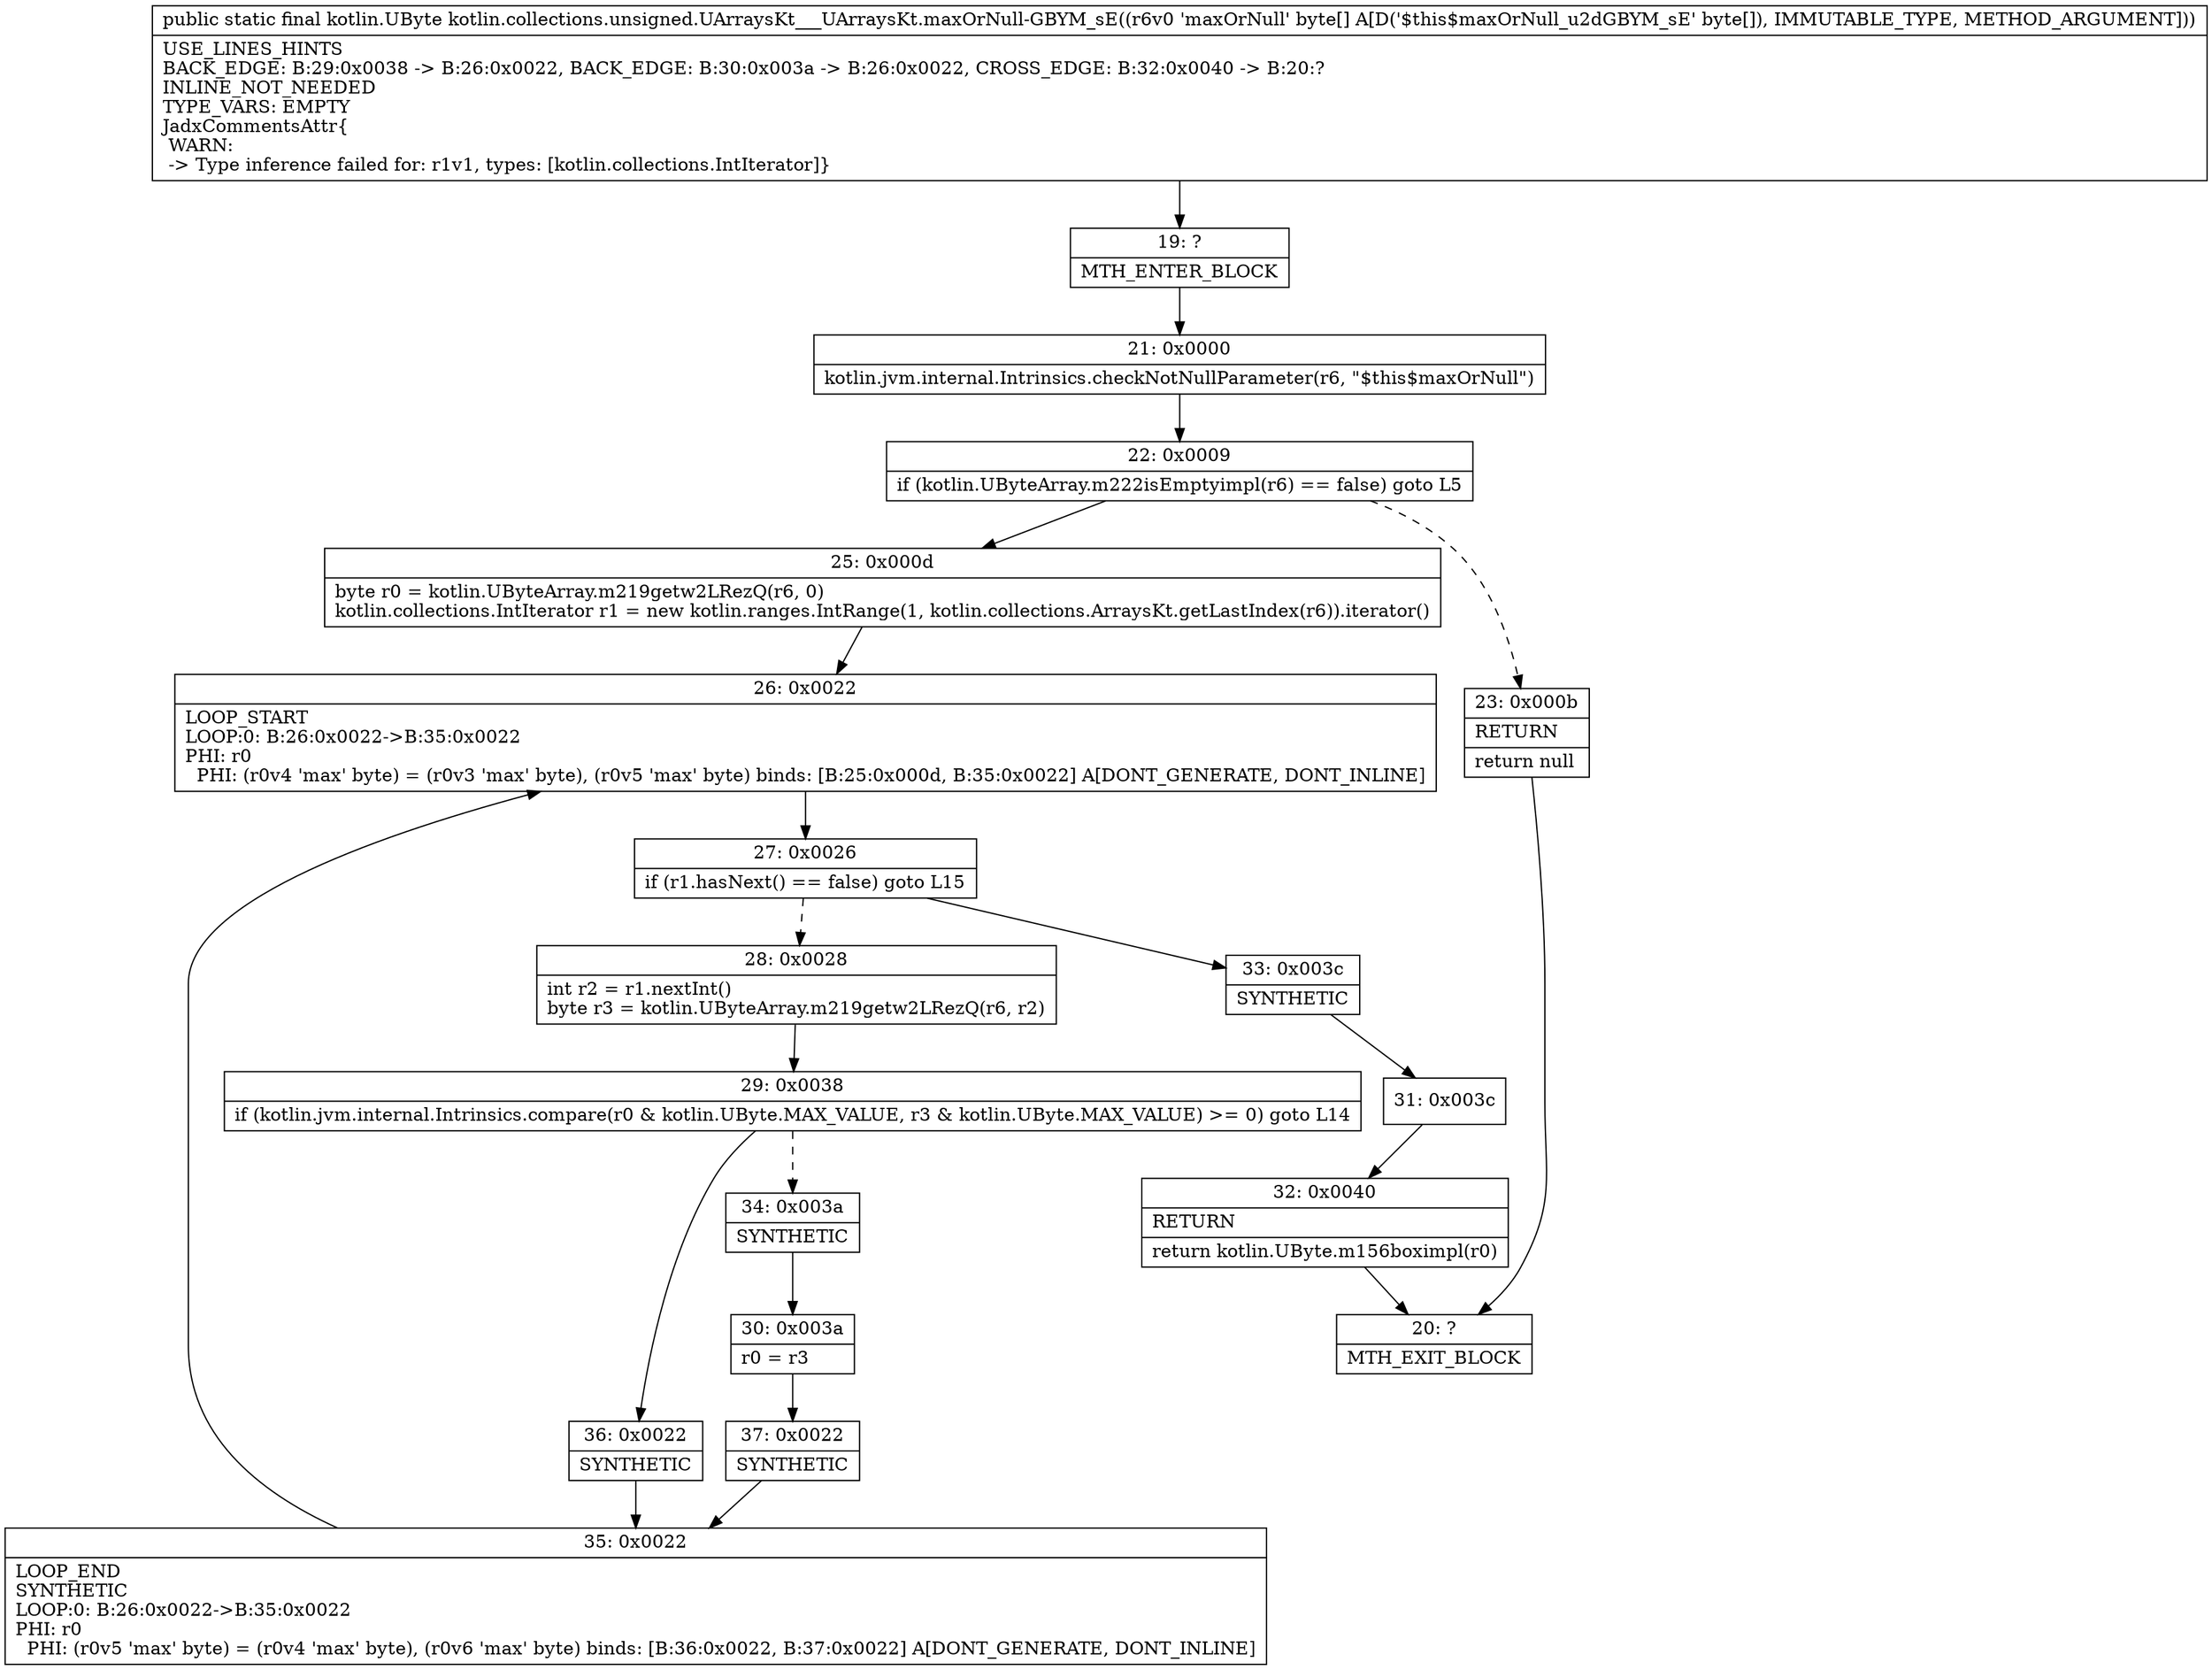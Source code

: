digraph "CFG forkotlin.collections.unsigned.UArraysKt___UArraysKt.maxOrNull\-GBYM_sE([B)Lkotlin\/UByte;" {
Node_19 [shape=record,label="{19\:\ ?|MTH_ENTER_BLOCK\l}"];
Node_21 [shape=record,label="{21\:\ 0x0000|kotlin.jvm.internal.Intrinsics.checkNotNullParameter(r6, \"$this$maxOrNull\")\l}"];
Node_22 [shape=record,label="{22\:\ 0x0009|if (kotlin.UByteArray.m222isEmptyimpl(r6) == false) goto L5\l}"];
Node_23 [shape=record,label="{23\:\ 0x000b|RETURN\l|return null\l}"];
Node_20 [shape=record,label="{20\:\ ?|MTH_EXIT_BLOCK\l}"];
Node_25 [shape=record,label="{25\:\ 0x000d|byte r0 = kotlin.UByteArray.m219getw2LRezQ(r6, 0)\lkotlin.collections.IntIterator r1 = new kotlin.ranges.IntRange(1, kotlin.collections.ArraysKt.getLastIndex(r6)).iterator()\l}"];
Node_26 [shape=record,label="{26\:\ 0x0022|LOOP_START\lLOOP:0: B:26:0x0022\-\>B:35:0x0022\lPHI: r0 \l  PHI: (r0v4 'max' byte) = (r0v3 'max' byte), (r0v5 'max' byte) binds: [B:25:0x000d, B:35:0x0022] A[DONT_GENERATE, DONT_INLINE]\l}"];
Node_27 [shape=record,label="{27\:\ 0x0026|if (r1.hasNext() == false) goto L15\l}"];
Node_28 [shape=record,label="{28\:\ 0x0028|int r2 = r1.nextInt()\lbyte r3 = kotlin.UByteArray.m219getw2LRezQ(r6, r2)\l}"];
Node_29 [shape=record,label="{29\:\ 0x0038|if (kotlin.jvm.internal.Intrinsics.compare(r0 & kotlin.UByte.MAX_VALUE, r3 & kotlin.UByte.MAX_VALUE) \>= 0) goto L14\l}"];
Node_34 [shape=record,label="{34\:\ 0x003a|SYNTHETIC\l}"];
Node_30 [shape=record,label="{30\:\ 0x003a|r0 = r3\l}"];
Node_37 [shape=record,label="{37\:\ 0x0022|SYNTHETIC\l}"];
Node_35 [shape=record,label="{35\:\ 0x0022|LOOP_END\lSYNTHETIC\lLOOP:0: B:26:0x0022\-\>B:35:0x0022\lPHI: r0 \l  PHI: (r0v5 'max' byte) = (r0v4 'max' byte), (r0v6 'max' byte) binds: [B:36:0x0022, B:37:0x0022] A[DONT_GENERATE, DONT_INLINE]\l}"];
Node_36 [shape=record,label="{36\:\ 0x0022|SYNTHETIC\l}"];
Node_33 [shape=record,label="{33\:\ 0x003c|SYNTHETIC\l}"];
Node_31 [shape=record,label="{31\:\ 0x003c}"];
Node_32 [shape=record,label="{32\:\ 0x0040|RETURN\l|return kotlin.UByte.m156boximpl(r0)\l}"];
MethodNode[shape=record,label="{public static final kotlin.UByte kotlin.collections.unsigned.UArraysKt___UArraysKt.maxOrNull\-GBYM_sE((r6v0 'maxOrNull' byte[] A[D('$this$maxOrNull_u2dGBYM_sE' byte[]), IMMUTABLE_TYPE, METHOD_ARGUMENT]))  | USE_LINES_HINTS\lBACK_EDGE: B:29:0x0038 \-\> B:26:0x0022, BACK_EDGE: B:30:0x003a \-\> B:26:0x0022, CROSS_EDGE: B:32:0x0040 \-\> B:20:?\lINLINE_NOT_NEEDED\lTYPE_VARS: EMPTY\lJadxCommentsAttr\{\l WARN: \l \-\> Type inference failed for: r1v1, types: [kotlin.collections.IntIterator]\}\l}"];
MethodNode -> Node_19;Node_19 -> Node_21;
Node_21 -> Node_22;
Node_22 -> Node_23[style=dashed];
Node_22 -> Node_25;
Node_23 -> Node_20;
Node_25 -> Node_26;
Node_26 -> Node_27;
Node_27 -> Node_28[style=dashed];
Node_27 -> Node_33;
Node_28 -> Node_29;
Node_29 -> Node_34[style=dashed];
Node_29 -> Node_36;
Node_34 -> Node_30;
Node_30 -> Node_37;
Node_37 -> Node_35;
Node_35 -> Node_26;
Node_36 -> Node_35;
Node_33 -> Node_31;
Node_31 -> Node_32;
Node_32 -> Node_20;
}


